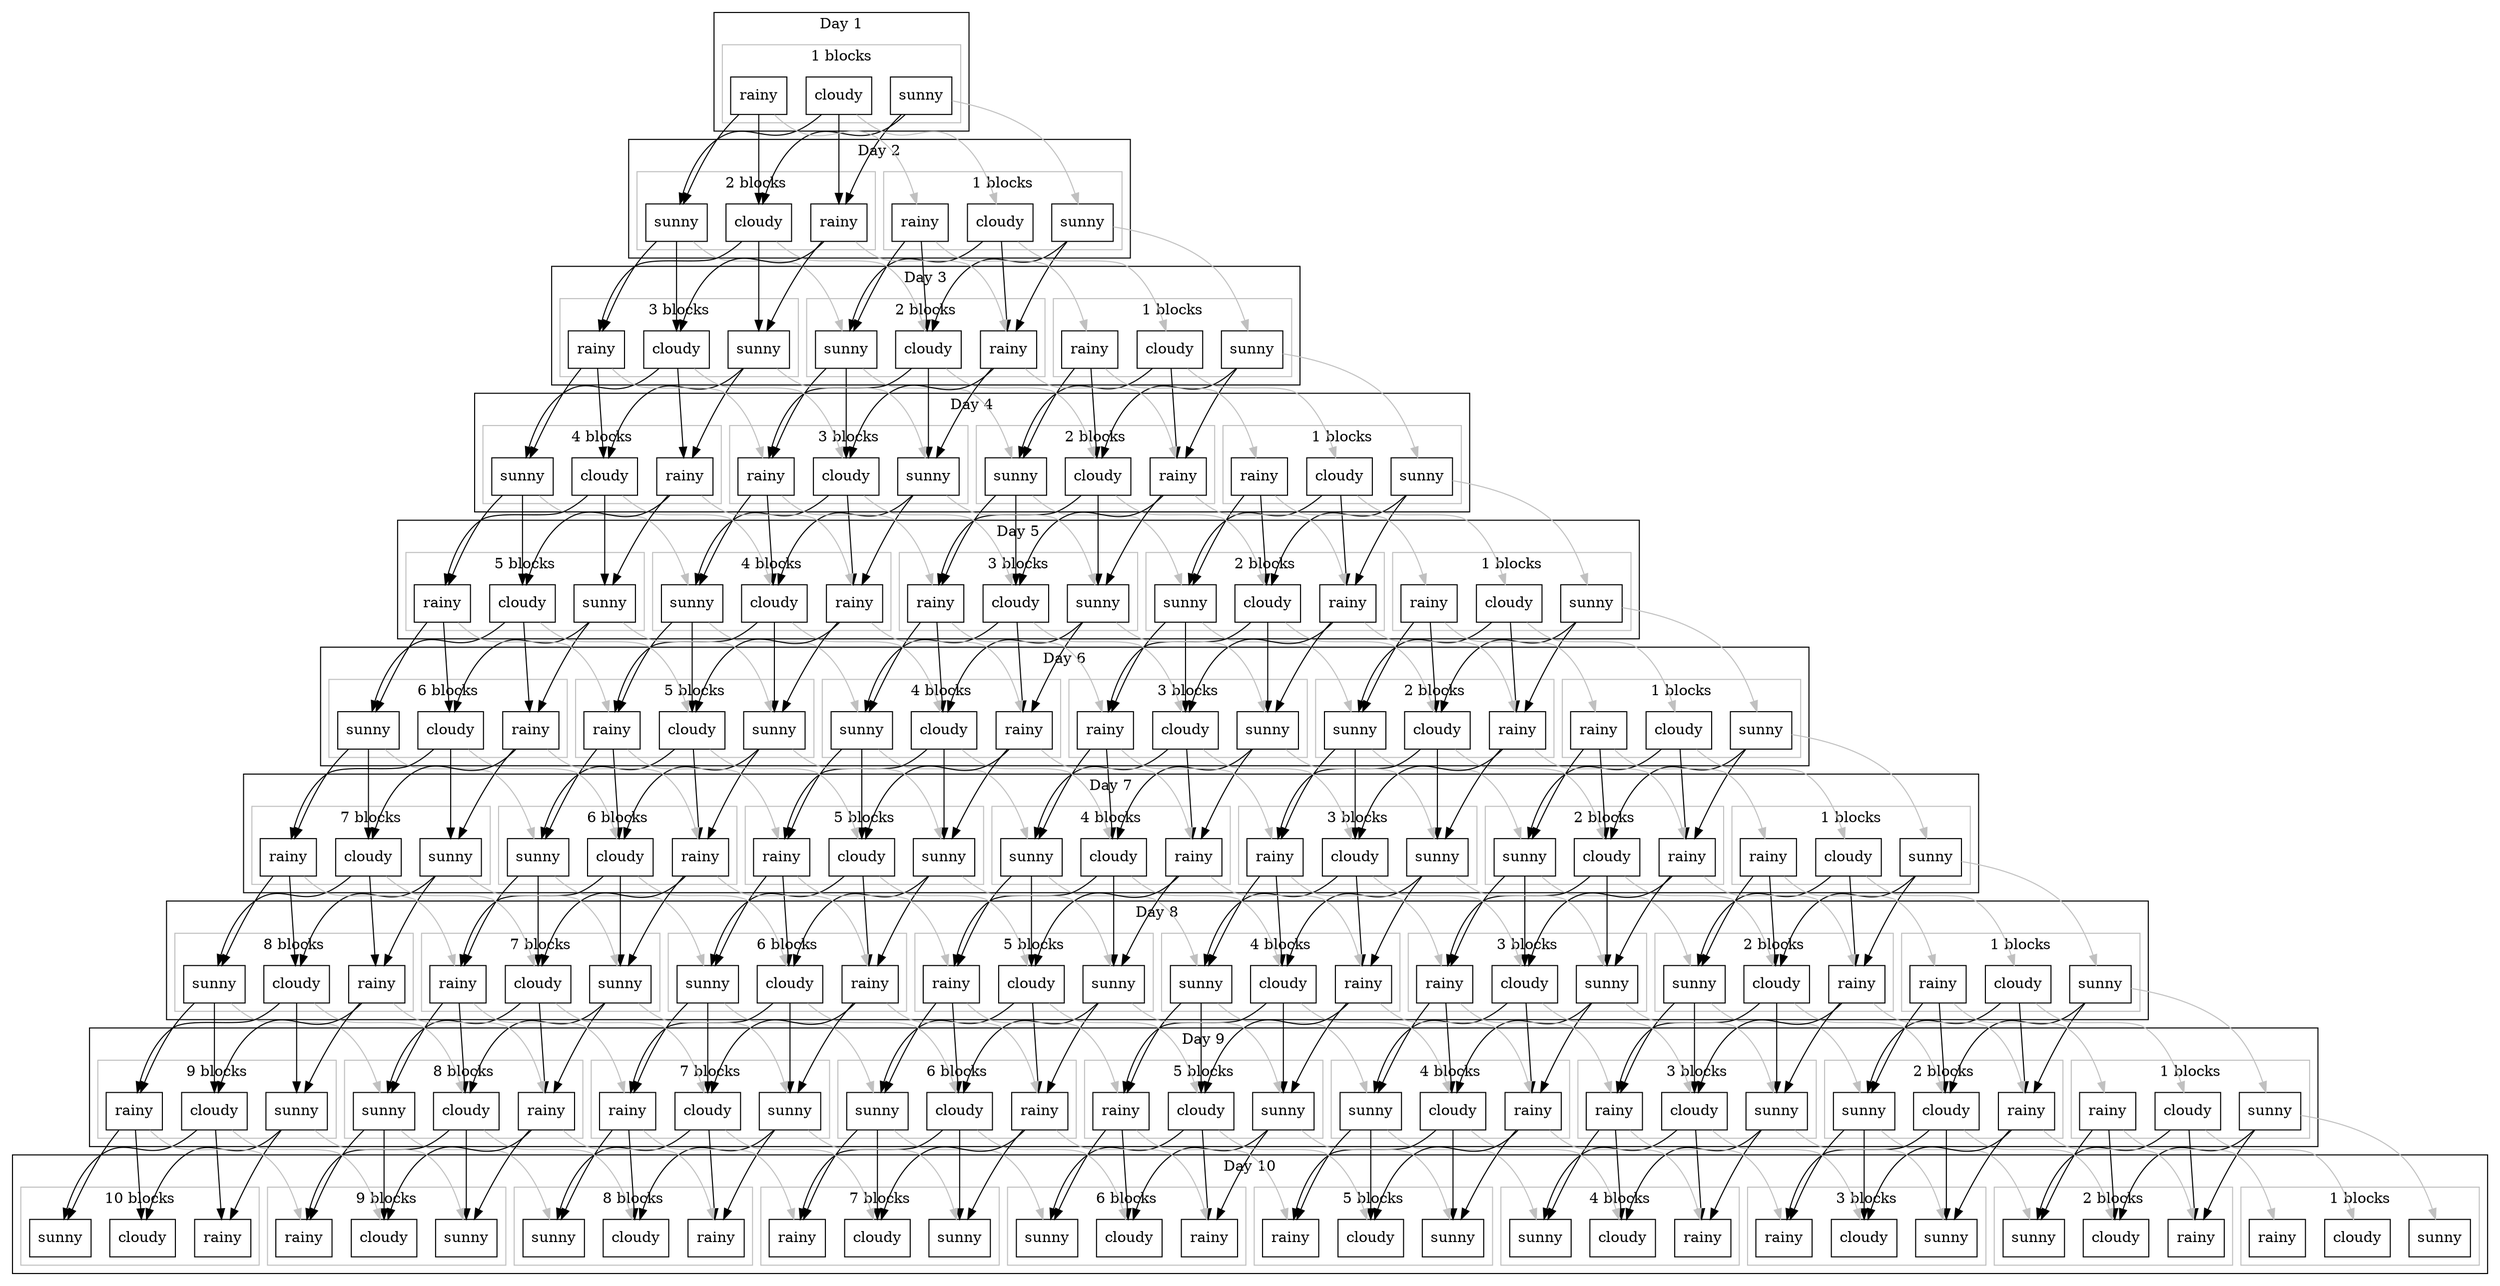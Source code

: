 digraph weather {
  subgraph cluster_day_1 {
    label = "Day 1";
    color = black;
    subgraph cluster_day_1_1 {
      label = "1 blocks";
      color = grey;
      sunny_1_1 [shape=box, label="sunny"];
      cloudy_1_1 [shape=box, label="cloudy"];
      rainy_1_1 [shape=box, label="rainy"];
    }
  }
  subgraph cluster_day_2 {
    label = "Day 2";
    color = black;
    subgraph cluster_day_2_1 {
      label = "1 blocks";
      color = grey;
      sunny_2_1 [shape=box, label="sunny"];
      cloudy_2_1 [shape=box, label="cloudy"];
      rainy_2_1 [shape=box, label="rainy"];
    }
    subgraph cluster_day_2_2 {
      label = "2 blocks";
      color = grey;
      sunny_2_2 [shape=box, label="sunny"];
      cloudy_2_2 [shape=box, label="cloudy"];
      rainy_2_2 [shape=box, label="rainy"];
    }
  }
  subgraph cluster_day_3 {
    label = "Day 3";
    color = black;
    subgraph cluster_day_3_1 {
      label = "1 blocks";
      color = grey;
      sunny_3_1 [shape=box, label="sunny"];
      cloudy_3_1 [shape=box, label="cloudy"];
      rainy_3_1 [shape=box, label="rainy"];
    }
    subgraph cluster_day_3_2 {
      label = "2 blocks";
      color = grey;
      sunny_3_2 [shape=box, label="sunny"];
      cloudy_3_2 [shape=box, label="cloudy"];
      rainy_3_2 [shape=box, label="rainy"];
    }
    subgraph cluster_day_3_3 {
      label = "3 blocks";
      color = grey;
      sunny_3_3 [shape=box, label="sunny"];
      cloudy_3_3 [shape=box, label="cloudy"];
      rainy_3_3 [shape=box, label="rainy"];
    }
  }
  subgraph cluster_day_4 {
    label = "Day 4";
    color = black;
    subgraph cluster_day_4_1 {
      label = "1 blocks";
      color = grey;
      sunny_4_1 [shape=box, label="sunny"];
      cloudy_4_1 [shape=box, label="cloudy"];
      rainy_4_1 [shape=box, label="rainy"];
    }
    subgraph cluster_day_4_2 {
      label = "2 blocks";
      color = grey;
      sunny_4_2 [shape=box, label="sunny"];
      cloudy_4_2 [shape=box, label="cloudy"];
      rainy_4_2 [shape=box, label="rainy"];
    }
    subgraph cluster_day_4_3 {
      label = "3 blocks";
      color = grey;
      sunny_4_3 [shape=box, label="sunny"];
      cloudy_4_3 [shape=box, label="cloudy"];
      rainy_4_3 [shape=box, label="rainy"];
    }
    subgraph cluster_day_4_4 {
      label = "4 blocks";
      color = grey;
      sunny_4_4 [shape=box, label="sunny"];
      cloudy_4_4 [shape=box, label="cloudy"];
      rainy_4_4 [shape=box, label="rainy"];
    }
  }
  subgraph cluster_day_5 {
    label = "Day 5";
    color = black;
    subgraph cluster_day_5_1 {
      label = "1 blocks";
      color = grey;
      sunny_5_1 [shape=box, label="sunny"];
      cloudy_5_1 [shape=box, label="cloudy"];
      rainy_5_1 [shape=box, label="rainy"];
    }
    subgraph cluster_day_5_2 {
      label = "2 blocks";
      color = grey;
      sunny_5_2 [shape=box, label="sunny"];
      cloudy_5_2 [shape=box, label="cloudy"];
      rainy_5_2 [shape=box, label="rainy"];
    }
    subgraph cluster_day_5_3 {
      label = "3 blocks";
      color = grey;
      sunny_5_3 [shape=box, label="sunny"];
      cloudy_5_3 [shape=box, label="cloudy"];
      rainy_5_3 [shape=box, label="rainy"];
    }
    subgraph cluster_day_5_4 {
      label = "4 blocks";
      color = grey;
      sunny_5_4 [shape=box, label="sunny"];
      cloudy_5_4 [shape=box, label="cloudy"];
      rainy_5_4 [shape=box, label="rainy"];
    }
    subgraph cluster_day_5_5 {
      label = "5 blocks";
      color = grey;
      sunny_5_5 [shape=box, label="sunny"];
      cloudy_5_5 [shape=box, label="cloudy"];
      rainy_5_5 [shape=box, label="rainy"];
    }
  }
  subgraph cluster_day_6 {
    label = "Day 6";
    color = black;
    subgraph cluster_day_6_1 {
      label = "1 blocks";
      color = grey;
      sunny_6_1 [shape=box, label="sunny"];
      cloudy_6_1 [shape=box, label="cloudy"];
      rainy_6_1 [shape=box, label="rainy"];
    }
    subgraph cluster_day_6_2 {
      label = "2 blocks";
      color = grey;
      sunny_6_2 [shape=box, label="sunny"];
      cloudy_6_2 [shape=box, label="cloudy"];
      rainy_6_2 [shape=box, label="rainy"];
    }
    subgraph cluster_day_6_3 {
      label = "3 blocks";
      color = grey;
      sunny_6_3 [shape=box, label="sunny"];
      cloudy_6_3 [shape=box, label="cloudy"];
      rainy_6_3 [shape=box, label="rainy"];
    }
    subgraph cluster_day_6_4 {
      label = "4 blocks";
      color = grey;
      sunny_6_4 [shape=box, label="sunny"];
      cloudy_6_4 [shape=box, label="cloudy"];
      rainy_6_4 [shape=box, label="rainy"];
    }
    subgraph cluster_day_6_5 {
      label = "5 blocks";
      color = grey;
      sunny_6_5 [shape=box, label="sunny"];
      cloudy_6_5 [shape=box, label="cloudy"];
      rainy_6_5 [shape=box, label="rainy"];
    }
    subgraph cluster_day_6_6 {
      label = "6 blocks";
      color = grey;
      sunny_6_6 [shape=box, label="sunny"];
      cloudy_6_6 [shape=box, label="cloudy"];
      rainy_6_6 [shape=box, label="rainy"];
    }
  }
  subgraph cluster_day_7 {
    label = "Day 7";
    color = black;
    subgraph cluster_day_7_1 {
      label = "1 blocks";
      color = grey;
      sunny_7_1 [shape=box, label="sunny"];
      cloudy_7_1 [shape=box, label="cloudy"];
      rainy_7_1 [shape=box, label="rainy"];
    }
    subgraph cluster_day_7_2 {
      label = "2 blocks";
      color = grey;
      sunny_7_2 [shape=box, label="sunny"];
      cloudy_7_2 [shape=box, label="cloudy"];
      rainy_7_2 [shape=box, label="rainy"];
    }
    subgraph cluster_day_7_3 {
      label = "3 blocks";
      color = grey;
      sunny_7_3 [shape=box, label="sunny"];
      cloudy_7_3 [shape=box, label="cloudy"];
      rainy_7_3 [shape=box, label="rainy"];
    }
    subgraph cluster_day_7_4 {
      label = "4 blocks";
      color = grey;
      sunny_7_4 [shape=box, label="sunny"];
      cloudy_7_4 [shape=box, label="cloudy"];
      rainy_7_4 [shape=box, label="rainy"];
    }
    subgraph cluster_day_7_5 {
      label = "5 blocks";
      color = grey;
      sunny_7_5 [shape=box, label="sunny"];
      cloudy_7_5 [shape=box, label="cloudy"];
      rainy_7_5 [shape=box, label="rainy"];
    }
    subgraph cluster_day_7_6 {
      label = "6 blocks";
      color = grey;
      sunny_7_6 [shape=box, label="sunny"];
      cloudy_7_6 [shape=box, label="cloudy"];
      rainy_7_6 [shape=box, label="rainy"];
    }
    subgraph cluster_day_7_7 {
      label = "7 blocks";
      color = grey;
      sunny_7_7 [shape=box, label="sunny"];
      cloudy_7_7 [shape=box, label="cloudy"];
      rainy_7_7 [shape=box, label="rainy"];
    }
  }
  subgraph cluster_day_8 {
    label = "Day 8";
    color = black;
    subgraph cluster_day_8_1 {
      label = "1 blocks";
      color = grey;
      sunny_8_1 [shape=box, label="sunny"];
      cloudy_8_1 [shape=box, label="cloudy"];
      rainy_8_1 [shape=box, label="rainy"];
    }
    subgraph cluster_day_8_2 {
      label = "2 blocks";
      color = grey;
      sunny_8_2 [shape=box, label="sunny"];
      cloudy_8_2 [shape=box, label="cloudy"];
      rainy_8_2 [shape=box, label="rainy"];
    }
    subgraph cluster_day_8_3 {
      label = "3 blocks";
      color = grey;
      sunny_8_3 [shape=box, label="sunny"];
      cloudy_8_3 [shape=box, label="cloudy"];
      rainy_8_3 [shape=box, label="rainy"];
    }
    subgraph cluster_day_8_4 {
      label = "4 blocks";
      color = grey;
      sunny_8_4 [shape=box, label="sunny"];
      cloudy_8_4 [shape=box, label="cloudy"];
      rainy_8_4 [shape=box, label="rainy"];
    }
    subgraph cluster_day_8_5 {
      label = "5 blocks";
      color = grey;
      sunny_8_5 [shape=box, label="sunny"];
      cloudy_8_5 [shape=box, label="cloudy"];
      rainy_8_5 [shape=box, label="rainy"];
    }
    subgraph cluster_day_8_6 {
      label = "6 blocks";
      color = grey;
      sunny_8_6 [shape=box, label="sunny"];
      cloudy_8_6 [shape=box, label="cloudy"];
      rainy_8_6 [shape=box, label="rainy"];
    }
    subgraph cluster_day_8_7 {
      label = "7 blocks";
      color = grey;
      sunny_8_7 [shape=box, label="sunny"];
      cloudy_8_7 [shape=box, label="cloudy"];
      rainy_8_7 [shape=box, label="rainy"];
    }
    subgraph cluster_day_8_8 {
      label = "8 blocks";
      color = grey;
      sunny_8_8 [shape=box, label="sunny"];
      cloudy_8_8 [shape=box, label="cloudy"];
      rainy_8_8 [shape=box, label="rainy"];
    }
  }
  subgraph cluster_day_9 {
    label = "Day 9";
    color = black;
    subgraph cluster_day_9_1 {
      label = "1 blocks";
      color = grey;
      sunny_9_1 [shape=box, label="sunny"];
      cloudy_9_1 [shape=box, label="cloudy"];
      rainy_9_1 [shape=box, label="rainy"];
    }
    subgraph cluster_day_9_2 {
      label = "2 blocks";
      color = grey;
      sunny_9_2 [shape=box, label="sunny"];
      cloudy_9_2 [shape=box, label="cloudy"];
      rainy_9_2 [shape=box, label="rainy"];
    }
    subgraph cluster_day_9_3 {
      label = "3 blocks";
      color = grey;
      sunny_9_3 [shape=box, label="sunny"];
      cloudy_9_3 [shape=box, label="cloudy"];
      rainy_9_3 [shape=box, label="rainy"];
    }
    subgraph cluster_day_9_4 {
      label = "4 blocks";
      color = grey;
      sunny_9_4 [shape=box, label="sunny"];
      cloudy_9_4 [shape=box, label="cloudy"];
      rainy_9_4 [shape=box, label="rainy"];
    }
    subgraph cluster_day_9_5 {
      label = "5 blocks";
      color = grey;
      sunny_9_5 [shape=box, label="sunny"];
      cloudy_9_5 [shape=box, label="cloudy"];
      rainy_9_5 [shape=box, label="rainy"];
    }
    subgraph cluster_day_9_6 {
      label = "6 blocks";
      color = grey;
      sunny_9_6 [shape=box, label="sunny"];
      cloudy_9_6 [shape=box, label="cloudy"];
      rainy_9_6 [shape=box, label="rainy"];
    }
    subgraph cluster_day_9_7 {
      label = "7 blocks";
      color = grey;
      sunny_9_7 [shape=box, label="sunny"];
      cloudy_9_7 [shape=box, label="cloudy"];
      rainy_9_7 [shape=box, label="rainy"];
    }
    subgraph cluster_day_9_8 {
      label = "8 blocks";
      color = grey;
      sunny_9_8 [shape=box, label="sunny"];
      cloudy_9_8 [shape=box, label="cloudy"];
      rainy_9_8 [shape=box, label="rainy"];
    }
    subgraph cluster_day_9_9 {
      label = "9 blocks";
      color = grey;
      sunny_9_9 [shape=box, label="sunny"];
      cloudy_9_9 [shape=box, label="cloudy"];
      rainy_9_9 [shape=box, label="rainy"];
    }
  }
  subgraph cluster_day_10 {
    label = "Day 10";
    color = black;
    subgraph cluster_day_10_1 {
      label = "1 blocks";
      color = grey;
      sunny_10_1 [shape=box, label="sunny"];
      cloudy_10_1 [shape=box, label="cloudy"];
      rainy_10_1 [shape=box, label="rainy"];
    }
    subgraph cluster_day_10_2 {
      label = "2 blocks";
      color = grey;
      sunny_10_2 [shape=box, label="sunny"];
      cloudy_10_2 [shape=box, label="cloudy"];
      rainy_10_2 [shape=box, label="rainy"];
    }
    subgraph cluster_day_10_3 {
      label = "3 blocks";
      color = grey;
      sunny_10_3 [shape=box, label="sunny"];
      cloudy_10_3 [shape=box, label="cloudy"];
      rainy_10_3 [shape=box, label="rainy"];
    }
    subgraph cluster_day_10_4 {
      label = "4 blocks";
      color = grey;
      sunny_10_4 [shape=box, label="sunny"];
      cloudy_10_4 [shape=box, label="cloudy"];
      rainy_10_4 [shape=box, label="rainy"];
    }
    subgraph cluster_day_10_5 {
      label = "5 blocks";
      color = grey;
      sunny_10_5 [shape=box, label="sunny"];
      cloudy_10_5 [shape=box, label="cloudy"];
      rainy_10_5 [shape=box, label="rainy"];
    }
    subgraph cluster_day_10_6 {
      label = "6 blocks";
      color = grey;
      sunny_10_6 [shape=box, label="sunny"];
      cloudy_10_6 [shape=box, label="cloudy"];
      rainy_10_6 [shape=box, label="rainy"];
    }
    subgraph cluster_day_10_7 {
      label = "7 blocks";
      color = grey;
      sunny_10_7 [shape=box, label="sunny"];
      cloudy_10_7 [shape=box, label="cloudy"];
      rainy_10_7 [shape=box, label="rainy"];
    }
    subgraph cluster_day_10_8 {
      label = "8 blocks";
      color = grey;
      sunny_10_8 [shape=box, label="sunny"];
      cloudy_10_8 [shape=box, label="cloudy"];
      rainy_10_8 [shape=box, label="rainy"];
    }
    subgraph cluster_day_10_9 {
      label = "9 blocks";
      color = grey;
      sunny_10_9 [shape=box, label="sunny"];
      cloudy_10_9 [shape=box, label="cloudy"];
      rainy_10_9 [shape=box, label="rainy"];
    }
    subgraph cluster_day_10_10 {
      label = "10 blocks";
      color = grey;
      sunny_10_10 [shape=box, label="sunny"];
      cloudy_10_10 [shape=box, label="cloudy"];
      rainy_10_10 [shape=box, label="rainy"];
    }
  }
  sunny_1_1 -> sunny_2_1 [color=grey];
  sunny_1_1 -> cloudy_2_2 [color=black];
  sunny_1_1 -> rainy_2_2 [color=black];
  cloudy_1_1 -> sunny_2_2 [color=black];
  cloudy_1_1 -> cloudy_2_1 [color=grey];
  cloudy_1_1 -> rainy_2_2 [color=black];
  rainy_1_1 -> sunny_2_2 [color=black];
  rainy_1_1 -> cloudy_2_2 [color=black];
  rainy_1_1 -> rainy_2_1 [color=grey];
  sunny_2_1 -> sunny_3_1 [color=grey];
  sunny_2_1 -> cloudy_3_2 [color=black];
  sunny_2_1 -> rainy_3_2 [color=black];
  cloudy_2_1 -> sunny_3_2 [color=black];
  cloudy_2_1 -> cloudy_3_1 [color=grey];
  cloudy_2_1 -> rainy_3_2 [color=black];
  rainy_2_1 -> sunny_3_2 [color=black];
  rainy_2_1 -> cloudy_3_2 [color=black];
  rainy_2_1 -> rainy_3_1 [color=grey];
  sunny_2_2 -> sunny_3_2 [color=grey];
  sunny_2_2 -> cloudy_3_3 [color=black];
  sunny_2_2 -> rainy_3_3 [color=black];
  cloudy_2_2 -> sunny_3_3 [color=black];
  cloudy_2_2 -> cloudy_3_2 [color=grey];
  cloudy_2_2 -> rainy_3_3 [color=black];
  rainy_2_2 -> sunny_3_3 [color=black];
  rainy_2_2 -> cloudy_3_3 [color=black];
  rainy_2_2 -> rainy_3_2 [color=grey];
  sunny_3_1 -> sunny_4_1 [color=grey];
  sunny_3_1 -> cloudy_4_2 [color=black];
  sunny_3_1 -> rainy_4_2 [color=black];
  cloudy_3_1 -> sunny_4_2 [color=black];
  cloudy_3_1 -> cloudy_4_1 [color=grey];
  cloudy_3_1 -> rainy_4_2 [color=black];
  rainy_3_1 -> sunny_4_2 [color=black];
  rainy_3_1 -> cloudy_4_2 [color=black];
  rainy_3_1 -> rainy_4_1 [color=grey];
  sunny_3_2 -> sunny_4_2 [color=grey];
  sunny_3_2 -> cloudy_4_3 [color=black];
  sunny_3_2 -> rainy_4_3 [color=black];
  cloudy_3_2 -> sunny_4_3 [color=black];
  cloudy_3_2 -> cloudy_4_2 [color=grey];
  cloudy_3_2 -> rainy_4_3 [color=black];
  rainy_3_2 -> sunny_4_3 [color=black];
  rainy_3_2 -> cloudy_4_3 [color=black];
  rainy_3_2 -> rainy_4_2 [color=grey];
  sunny_3_3 -> sunny_4_3 [color=grey];
  sunny_3_3 -> cloudy_4_4 [color=black];
  sunny_3_3 -> rainy_4_4 [color=black];
  cloudy_3_3 -> sunny_4_4 [color=black];
  cloudy_3_3 -> cloudy_4_3 [color=grey];
  cloudy_3_3 -> rainy_4_4 [color=black];
  rainy_3_3 -> sunny_4_4 [color=black];
  rainy_3_3 -> cloudy_4_4 [color=black];
  rainy_3_3 -> rainy_4_3 [color=grey];
  sunny_4_1 -> sunny_5_1 [color=grey];
  sunny_4_1 -> cloudy_5_2 [color=black];
  sunny_4_1 -> rainy_5_2 [color=black];
  cloudy_4_1 -> sunny_5_2 [color=black];
  cloudy_4_1 -> cloudy_5_1 [color=grey];
  cloudy_4_1 -> rainy_5_2 [color=black];
  rainy_4_1 -> sunny_5_2 [color=black];
  rainy_4_1 -> cloudy_5_2 [color=black];
  rainy_4_1 -> rainy_5_1 [color=grey];
  sunny_4_2 -> sunny_5_2 [color=grey];
  sunny_4_2 -> cloudy_5_3 [color=black];
  sunny_4_2 -> rainy_5_3 [color=black];
  cloudy_4_2 -> sunny_5_3 [color=black];
  cloudy_4_2 -> cloudy_5_2 [color=grey];
  cloudy_4_2 -> rainy_5_3 [color=black];
  rainy_4_2 -> sunny_5_3 [color=black];
  rainy_4_2 -> cloudy_5_3 [color=black];
  rainy_4_2 -> rainy_5_2 [color=grey];
  sunny_4_3 -> sunny_5_3 [color=grey];
  sunny_4_3 -> cloudy_5_4 [color=black];
  sunny_4_3 -> rainy_5_4 [color=black];
  cloudy_4_3 -> sunny_5_4 [color=black];
  cloudy_4_3 -> cloudy_5_3 [color=grey];
  cloudy_4_3 -> rainy_5_4 [color=black];
  rainy_4_3 -> sunny_5_4 [color=black];
  rainy_4_3 -> cloudy_5_4 [color=black];
  rainy_4_3 -> rainy_5_3 [color=grey];
  sunny_4_4 -> sunny_5_4 [color=grey];
  sunny_4_4 -> cloudy_5_5 [color=black];
  sunny_4_4 -> rainy_5_5 [color=black];
  cloudy_4_4 -> sunny_5_5 [color=black];
  cloudy_4_4 -> cloudy_5_4 [color=grey];
  cloudy_4_4 -> rainy_5_5 [color=black];
  rainy_4_4 -> sunny_5_5 [color=black];
  rainy_4_4 -> cloudy_5_5 [color=black];
  rainy_4_4 -> rainy_5_4 [color=grey];
  sunny_5_1 -> sunny_6_1 [color=grey];
  sunny_5_1 -> cloudy_6_2 [color=black];
  sunny_5_1 -> rainy_6_2 [color=black];
  cloudy_5_1 -> sunny_6_2 [color=black];
  cloudy_5_1 -> cloudy_6_1 [color=grey];
  cloudy_5_1 -> rainy_6_2 [color=black];
  rainy_5_1 -> sunny_6_2 [color=black];
  rainy_5_1 -> cloudy_6_2 [color=black];
  rainy_5_1 -> rainy_6_1 [color=grey];
  sunny_5_2 -> sunny_6_2 [color=grey];
  sunny_5_2 -> cloudy_6_3 [color=black];
  sunny_5_2 -> rainy_6_3 [color=black];
  cloudy_5_2 -> sunny_6_3 [color=black];
  cloudy_5_2 -> cloudy_6_2 [color=grey];
  cloudy_5_2 -> rainy_6_3 [color=black];
  rainy_5_2 -> sunny_6_3 [color=black];
  rainy_5_2 -> cloudy_6_3 [color=black];
  rainy_5_2 -> rainy_6_2 [color=grey];
  sunny_5_3 -> sunny_6_3 [color=grey];
  sunny_5_3 -> cloudy_6_4 [color=black];
  sunny_5_3 -> rainy_6_4 [color=black];
  cloudy_5_3 -> sunny_6_4 [color=black];
  cloudy_5_3 -> cloudy_6_3 [color=grey];
  cloudy_5_3 -> rainy_6_4 [color=black];
  rainy_5_3 -> sunny_6_4 [color=black];
  rainy_5_3 -> cloudy_6_4 [color=black];
  rainy_5_3 -> rainy_6_3 [color=grey];
  sunny_5_4 -> sunny_6_4 [color=grey];
  sunny_5_4 -> cloudy_6_5 [color=black];
  sunny_5_4 -> rainy_6_5 [color=black];
  cloudy_5_4 -> sunny_6_5 [color=black];
  cloudy_5_4 -> cloudy_6_4 [color=grey];
  cloudy_5_4 -> rainy_6_5 [color=black];
  rainy_5_4 -> sunny_6_5 [color=black];
  rainy_5_4 -> cloudy_6_5 [color=black];
  rainy_5_4 -> rainy_6_4 [color=grey];
  sunny_5_5 -> sunny_6_5 [color=grey];
  sunny_5_5 -> cloudy_6_6 [color=black];
  sunny_5_5 -> rainy_6_6 [color=black];
  cloudy_5_5 -> sunny_6_6 [color=black];
  cloudy_5_5 -> cloudy_6_5 [color=grey];
  cloudy_5_5 -> rainy_6_6 [color=black];
  rainy_5_5 -> sunny_6_6 [color=black];
  rainy_5_5 -> cloudy_6_6 [color=black];
  rainy_5_5 -> rainy_6_5 [color=grey];
  sunny_6_1 -> sunny_7_1 [color=grey];
  sunny_6_1 -> cloudy_7_2 [color=black];
  sunny_6_1 -> rainy_7_2 [color=black];
  cloudy_6_1 -> sunny_7_2 [color=black];
  cloudy_6_1 -> cloudy_7_1 [color=grey];
  cloudy_6_1 -> rainy_7_2 [color=black];
  rainy_6_1 -> sunny_7_2 [color=black];
  rainy_6_1 -> cloudy_7_2 [color=black];
  rainy_6_1 -> rainy_7_1 [color=grey];
  sunny_6_2 -> sunny_7_2 [color=grey];
  sunny_6_2 -> cloudy_7_3 [color=black];
  sunny_6_2 -> rainy_7_3 [color=black];
  cloudy_6_2 -> sunny_7_3 [color=black];
  cloudy_6_2 -> cloudy_7_2 [color=grey];
  cloudy_6_2 -> rainy_7_3 [color=black];
  rainy_6_2 -> sunny_7_3 [color=black];
  rainy_6_2 -> cloudy_7_3 [color=black];
  rainy_6_2 -> rainy_7_2 [color=grey];
  sunny_6_3 -> sunny_7_3 [color=grey];
  sunny_6_3 -> cloudy_7_4 [color=black];
  sunny_6_3 -> rainy_7_4 [color=black];
  cloudy_6_3 -> sunny_7_4 [color=black];
  cloudy_6_3 -> cloudy_7_3 [color=grey];
  cloudy_6_3 -> rainy_7_4 [color=black];
  rainy_6_3 -> sunny_7_4 [color=black];
  rainy_6_3 -> cloudy_7_4 [color=black];
  rainy_6_3 -> rainy_7_3 [color=grey];
  sunny_6_4 -> sunny_7_4 [color=grey];
  sunny_6_4 -> cloudy_7_5 [color=black];
  sunny_6_4 -> rainy_7_5 [color=black];
  cloudy_6_4 -> sunny_7_5 [color=black];
  cloudy_6_4 -> cloudy_7_4 [color=grey];
  cloudy_6_4 -> rainy_7_5 [color=black];
  rainy_6_4 -> sunny_7_5 [color=black];
  rainy_6_4 -> cloudy_7_5 [color=black];
  rainy_6_4 -> rainy_7_4 [color=grey];
  sunny_6_5 -> sunny_7_5 [color=grey];
  sunny_6_5 -> cloudy_7_6 [color=black];
  sunny_6_5 -> rainy_7_6 [color=black];
  cloudy_6_5 -> sunny_7_6 [color=black];
  cloudy_6_5 -> cloudy_7_5 [color=grey];
  cloudy_6_5 -> rainy_7_6 [color=black];
  rainy_6_5 -> sunny_7_6 [color=black];
  rainy_6_5 -> cloudy_7_6 [color=black];
  rainy_6_5 -> rainy_7_5 [color=grey];
  sunny_6_6 -> sunny_7_6 [color=grey];
  sunny_6_6 -> cloudy_7_7 [color=black];
  sunny_6_6 -> rainy_7_7 [color=black];
  cloudy_6_6 -> sunny_7_7 [color=black];
  cloudy_6_6 -> cloudy_7_6 [color=grey];
  cloudy_6_6 -> rainy_7_7 [color=black];
  rainy_6_6 -> sunny_7_7 [color=black];
  rainy_6_6 -> cloudy_7_7 [color=black];
  rainy_6_6 -> rainy_7_6 [color=grey];
  sunny_7_1 -> sunny_8_1 [color=grey];
  sunny_7_1 -> cloudy_8_2 [color=black];
  sunny_7_1 -> rainy_8_2 [color=black];
  cloudy_7_1 -> sunny_8_2 [color=black];
  cloudy_7_1 -> cloudy_8_1 [color=grey];
  cloudy_7_1 -> rainy_8_2 [color=black];
  rainy_7_1 -> sunny_8_2 [color=black];
  rainy_7_1 -> cloudy_8_2 [color=black];
  rainy_7_1 -> rainy_8_1 [color=grey];
  sunny_7_2 -> sunny_8_2 [color=grey];
  sunny_7_2 -> cloudy_8_3 [color=black];
  sunny_7_2 -> rainy_8_3 [color=black];
  cloudy_7_2 -> sunny_8_3 [color=black];
  cloudy_7_2 -> cloudy_8_2 [color=grey];
  cloudy_7_2 -> rainy_8_3 [color=black];
  rainy_7_2 -> sunny_8_3 [color=black];
  rainy_7_2 -> cloudy_8_3 [color=black];
  rainy_7_2 -> rainy_8_2 [color=grey];
  sunny_7_3 -> sunny_8_3 [color=grey];
  sunny_7_3 -> cloudy_8_4 [color=black];
  sunny_7_3 -> rainy_8_4 [color=black];
  cloudy_7_3 -> sunny_8_4 [color=black];
  cloudy_7_3 -> cloudy_8_3 [color=grey];
  cloudy_7_3 -> rainy_8_4 [color=black];
  rainy_7_3 -> sunny_8_4 [color=black];
  rainy_7_3 -> cloudy_8_4 [color=black];
  rainy_7_3 -> rainy_8_3 [color=grey];
  sunny_7_4 -> sunny_8_4 [color=grey];
  sunny_7_4 -> cloudy_8_5 [color=black];
  sunny_7_4 -> rainy_8_5 [color=black];
  cloudy_7_4 -> sunny_8_5 [color=black];
  cloudy_7_4 -> cloudy_8_4 [color=grey];
  cloudy_7_4 -> rainy_8_5 [color=black];
  rainy_7_4 -> sunny_8_5 [color=black];
  rainy_7_4 -> cloudy_8_5 [color=black];
  rainy_7_4 -> rainy_8_4 [color=grey];
  sunny_7_5 -> sunny_8_5 [color=grey];
  sunny_7_5 -> cloudy_8_6 [color=black];
  sunny_7_5 -> rainy_8_6 [color=black];
  cloudy_7_5 -> sunny_8_6 [color=black];
  cloudy_7_5 -> cloudy_8_5 [color=grey];
  cloudy_7_5 -> rainy_8_6 [color=black];
  rainy_7_5 -> sunny_8_6 [color=black];
  rainy_7_5 -> cloudy_8_6 [color=black];
  rainy_7_5 -> rainy_8_5 [color=grey];
  sunny_7_6 -> sunny_8_6 [color=grey];
  sunny_7_6 -> cloudy_8_7 [color=black];
  sunny_7_6 -> rainy_8_7 [color=black];
  cloudy_7_6 -> sunny_8_7 [color=black];
  cloudy_7_6 -> cloudy_8_6 [color=grey];
  cloudy_7_6 -> rainy_8_7 [color=black];
  rainy_7_6 -> sunny_8_7 [color=black];
  rainy_7_6 -> cloudy_8_7 [color=black];
  rainy_7_6 -> rainy_8_6 [color=grey];
  sunny_7_7 -> sunny_8_7 [color=grey];
  sunny_7_7 -> cloudy_8_8 [color=black];
  sunny_7_7 -> rainy_8_8 [color=black];
  cloudy_7_7 -> sunny_8_8 [color=black];
  cloudy_7_7 -> cloudy_8_7 [color=grey];
  cloudy_7_7 -> rainy_8_8 [color=black];
  rainy_7_7 -> sunny_8_8 [color=black];
  rainy_7_7 -> cloudy_8_8 [color=black];
  rainy_7_7 -> rainy_8_7 [color=grey];
  sunny_8_1 -> sunny_9_1 [color=grey];
  sunny_8_1 -> cloudy_9_2 [color=black];
  sunny_8_1 -> rainy_9_2 [color=black];
  cloudy_8_1 -> sunny_9_2 [color=black];
  cloudy_8_1 -> cloudy_9_1 [color=grey];
  cloudy_8_1 -> rainy_9_2 [color=black];
  rainy_8_1 -> sunny_9_2 [color=black];
  rainy_8_1 -> cloudy_9_2 [color=black];
  rainy_8_1 -> rainy_9_1 [color=grey];
  sunny_8_2 -> sunny_9_2 [color=grey];
  sunny_8_2 -> cloudy_9_3 [color=black];
  sunny_8_2 -> rainy_9_3 [color=black];
  cloudy_8_2 -> sunny_9_3 [color=black];
  cloudy_8_2 -> cloudy_9_2 [color=grey];
  cloudy_8_2 -> rainy_9_3 [color=black];
  rainy_8_2 -> sunny_9_3 [color=black];
  rainy_8_2 -> cloudy_9_3 [color=black];
  rainy_8_2 -> rainy_9_2 [color=grey];
  sunny_8_3 -> sunny_9_3 [color=grey];
  sunny_8_3 -> cloudy_9_4 [color=black];
  sunny_8_3 -> rainy_9_4 [color=black];
  cloudy_8_3 -> sunny_9_4 [color=black];
  cloudy_8_3 -> cloudy_9_3 [color=grey];
  cloudy_8_3 -> rainy_9_4 [color=black];
  rainy_8_3 -> sunny_9_4 [color=black];
  rainy_8_3 -> cloudy_9_4 [color=black];
  rainy_8_3 -> rainy_9_3 [color=grey];
  sunny_8_4 -> sunny_9_4 [color=grey];
  sunny_8_4 -> cloudy_9_5 [color=black];
  sunny_8_4 -> rainy_9_5 [color=black];
  cloudy_8_4 -> sunny_9_5 [color=black];
  cloudy_8_4 -> cloudy_9_4 [color=grey];
  cloudy_8_4 -> rainy_9_5 [color=black];
  rainy_8_4 -> sunny_9_5 [color=black];
  rainy_8_4 -> cloudy_9_5 [color=black];
  rainy_8_4 -> rainy_9_4 [color=grey];
  sunny_8_5 -> sunny_9_5 [color=grey];
  sunny_8_5 -> cloudy_9_6 [color=black];
  sunny_8_5 -> rainy_9_6 [color=black];
  cloudy_8_5 -> sunny_9_6 [color=black];
  cloudy_8_5 -> cloudy_9_5 [color=grey];
  cloudy_8_5 -> rainy_9_6 [color=black];
  rainy_8_5 -> sunny_9_6 [color=black];
  rainy_8_5 -> cloudy_9_6 [color=black];
  rainy_8_5 -> rainy_9_5 [color=grey];
  sunny_8_6 -> sunny_9_6 [color=grey];
  sunny_8_6 -> cloudy_9_7 [color=black];
  sunny_8_6 -> rainy_9_7 [color=black];
  cloudy_8_6 -> sunny_9_7 [color=black];
  cloudy_8_6 -> cloudy_9_6 [color=grey];
  cloudy_8_6 -> rainy_9_7 [color=black];
  rainy_8_6 -> sunny_9_7 [color=black];
  rainy_8_6 -> cloudy_9_7 [color=black];
  rainy_8_6 -> rainy_9_6 [color=grey];
  sunny_8_7 -> sunny_9_7 [color=grey];
  sunny_8_7 -> cloudy_9_8 [color=black];
  sunny_8_7 -> rainy_9_8 [color=black];
  cloudy_8_7 -> sunny_9_8 [color=black];
  cloudy_8_7 -> cloudy_9_7 [color=grey];
  cloudy_8_7 -> rainy_9_8 [color=black];
  rainy_8_7 -> sunny_9_8 [color=black];
  rainy_8_7 -> cloudy_9_8 [color=black];
  rainy_8_7 -> rainy_9_7 [color=grey];
  sunny_8_8 -> sunny_9_8 [color=grey];
  sunny_8_8 -> cloudy_9_9 [color=black];
  sunny_8_8 -> rainy_9_9 [color=black];
  cloudy_8_8 -> sunny_9_9 [color=black];
  cloudy_8_8 -> cloudy_9_8 [color=grey];
  cloudy_8_8 -> rainy_9_9 [color=black];
  rainy_8_8 -> sunny_9_9 [color=black];
  rainy_8_8 -> cloudy_9_9 [color=black];
  rainy_8_8 -> rainy_9_8 [color=grey];
  sunny_9_1 -> sunny_10_1 [color=grey];
  sunny_9_1 -> cloudy_10_2 [color=black];
  sunny_9_1 -> rainy_10_2 [color=black];
  cloudy_9_1 -> sunny_10_2 [color=black];
  cloudy_9_1 -> cloudy_10_1 [color=grey];
  cloudy_9_1 -> rainy_10_2 [color=black];
  rainy_9_1 -> sunny_10_2 [color=black];
  rainy_9_1 -> cloudy_10_2 [color=black];
  rainy_9_1 -> rainy_10_1 [color=grey];
  sunny_9_2 -> sunny_10_2 [color=grey];
  sunny_9_2 -> cloudy_10_3 [color=black];
  sunny_9_2 -> rainy_10_3 [color=black];
  cloudy_9_2 -> sunny_10_3 [color=black];
  cloudy_9_2 -> cloudy_10_2 [color=grey];
  cloudy_9_2 -> rainy_10_3 [color=black];
  rainy_9_2 -> sunny_10_3 [color=black];
  rainy_9_2 -> cloudy_10_3 [color=black];
  rainy_9_2 -> rainy_10_2 [color=grey];
  sunny_9_3 -> sunny_10_3 [color=grey];
  sunny_9_3 -> cloudy_10_4 [color=black];
  sunny_9_3 -> rainy_10_4 [color=black];
  cloudy_9_3 -> sunny_10_4 [color=black];
  cloudy_9_3 -> cloudy_10_3 [color=grey];
  cloudy_9_3 -> rainy_10_4 [color=black];
  rainy_9_3 -> sunny_10_4 [color=black];
  rainy_9_3 -> cloudy_10_4 [color=black];
  rainy_9_3 -> rainy_10_3 [color=grey];
  sunny_9_4 -> sunny_10_4 [color=grey];
  sunny_9_4 -> cloudy_10_5 [color=black];
  sunny_9_4 -> rainy_10_5 [color=black];
  cloudy_9_4 -> sunny_10_5 [color=black];
  cloudy_9_4 -> cloudy_10_4 [color=grey];
  cloudy_9_4 -> rainy_10_5 [color=black];
  rainy_9_4 -> sunny_10_5 [color=black];
  rainy_9_4 -> cloudy_10_5 [color=black];
  rainy_9_4 -> rainy_10_4 [color=grey];
  sunny_9_5 -> sunny_10_5 [color=grey];
  sunny_9_5 -> cloudy_10_6 [color=black];
  sunny_9_5 -> rainy_10_6 [color=black];
  cloudy_9_5 -> sunny_10_6 [color=black];
  cloudy_9_5 -> cloudy_10_5 [color=grey];
  cloudy_9_5 -> rainy_10_6 [color=black];
  rainy_9_5 -> sunny_10_6 [color=black];
  rainy_9_5 -> cloudy_10_6 [color=black];
  rainy_9_5 -> rainy_10_5 [color=grey];
  sunny_9_6 -> sunny_10_6 [color=grey];
  sunny_9_6 -> cloudy_10_7 [color=black];
  sunny_9_6 -> rainy_10_7 [color=black];
  cloudy_9_6 -> sunny_10_7 [color=black];
  cloudy_9_6 -> cloudy_10_6 [color=grey];
  cloudy_9_6 -> rainy_10_7 [color=black];
  rainy_9_6 -> sunny_10_7 [color=black];
  rainy_9_6 -> cloudy_10_7 [color=black];
  rainy_9_6 -> rainy_10_6 [color=grey];
  sunny_9_7 -> sunny_10_7 [color=grey];
  sunny_9_7 -> cloudy_10_8 [color=black];
  sunny_9_7 -> rainy_10_8 [color=black];
  cloudy_9_7 -> sunny_10_8 [color=black];
  cloudy_9_7 -> cloudy_10_7 [color=grey];
  cloudy_9_7 -> rainy_10_8 [color=black];
  rainy_9_7 -> sunny_10_8 [color=black];
  rainy_9_7 -> cloudy_10_8 [color=black];
  rainy_9_7 -> rainy_10_7 [color=grey];
  sunny_9_8 -> sunny_10_8 [color=grey];
  sunny_9_8 -> cloudy_10_9 [color=black];
  sunny_9_8 -> rainy_10_9 [color=black];
  cloudy_9_8 -> sunny_10_9 [color=black];
  cloudy_9_8 -> cloudy_10_8 [color=grey];
  cloudy_9_8 -> rainy_10_9 [color=black];
  rainy_9_8 -> sunny_10_9 [color=black];
  rainy_9_8 -> cloudy_10_9 [color=black];
  rainy_9_8 -> rainy_10_8 [color=grey];
  sunny_9_9 -> sunny_10_9 [color=grey];
  sunny_9_9 -> cloudy_10_10 [color=black];
  sunny_9_9 -> rainy_10_10 [color=black];
  cloudy_9_9 -> sunny_10_10 [color=black];
  cloudy_9_9 -> cloudy_10_9 [color=grey];
  cloudy_9_9 -> rainy_10_10 [color=black];
  rainy_9_9 -> sunny_10_10 [color=black];
  rainy_9_9 -> cloudy_10_10 [color=black];
  rainy_9_9 -> rainy_10_9 [color=grey];
}
